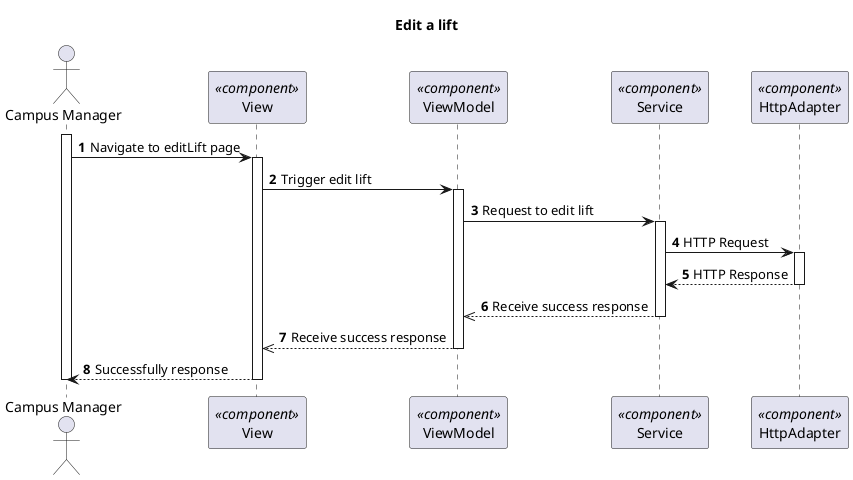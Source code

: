 @startuml Process View - Level 3

autonumber
skinparam packageStyle rect

title Edit a lift

actor "Campus Manager" as CM
participant "View" as view <<component>>
participant "ViewModel" as viewModel <<component>>
participant "Service" as service <<component>>
participant "HttpAdapter" as httpAdapter <<component>>

activate CM
CM -> view : Navigate to editLift page
activate view
view -> viewModel : Trigger edit lift

activate viewModel
viewModel -> service : Request to edit lift

activate service
service -> httpAdapter : HTTP Request
activate httpAdapter
httpAdapter --> service : HTTP Response
deactivate httpAdapter

service -->> viewModel : Receive success response
deactivate service

viewModel -->> view : Receive success response
deactivate viewModel

view --> CM : Successfully response
deactivate view

deactivate CM
@enduml
